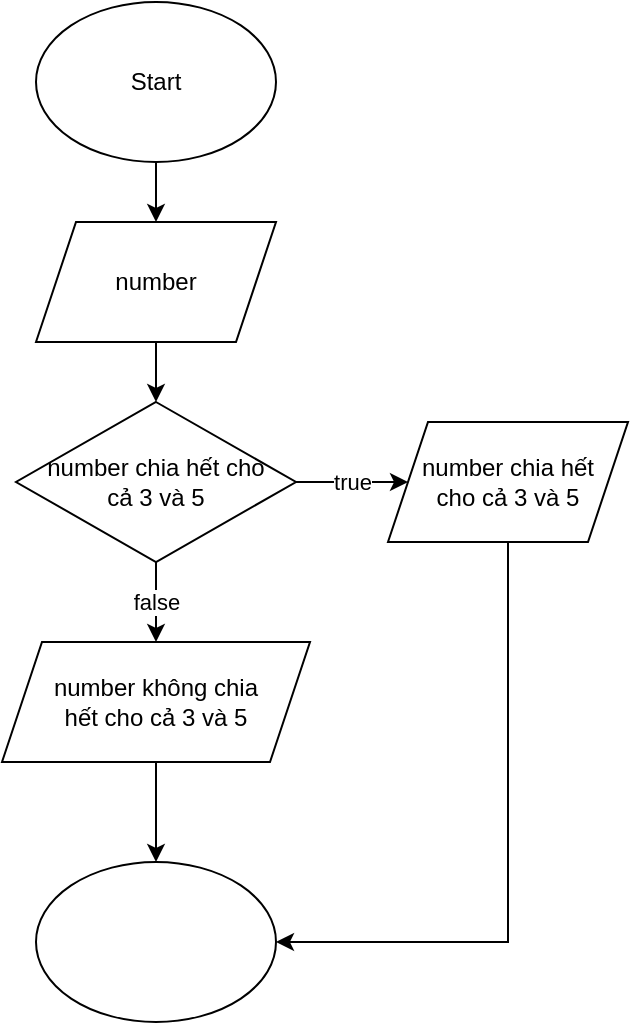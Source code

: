 <mxfile version="22.1.0" type="device">
  <diagram id="C5RBs43oDa-KdzZeNtuy" name="Page-1">
    <mxGraphModel dx="1006" dy="566" grid="1" gridSize="10" guides="1" tooltips="1" connect="1" arrows="1" fold="1" page="1" pageScale="1" pageWidth="827" pageHeight="1169" math="0" shadow="0">
      <root>
        <mxCell id="WIyWlLk6GJQsqaUBKTNV-0" />
        <mxCell id="WIyWlLk6GJQsqaUBKTNV-1" parent="WIyWlLk6GJQsqaUBKTNV-0" />
        <mxCell id="S-ZESiFdHlLMwPoutyLJ-3" value="" style="edgeStyle=orthogonalEdgeStyle;rounded=0;orthogonalLoop=1;jettySize=auto;html=1;" edge="1" parent="WIyWlLk6GJQsqaUBKTNV-1" source="S-ZESiFdHlLMwPoutyLJ-1" target="S-ZESiFdHlLMwPoutyLJ-2">
          <mxGeometry relative="1" as="geometry" />
        </mxCell>
        <mxCell id="S-ZESiFdHlLMwPoutyLJ-1" value="Start" style="ellipse;whiteSpace=wrap;html=1;" vertex="1" parent="WIyWlLk6GJQsqaUBKTNV-1">
          <mxGeometry x="354" width="120" height="80" as="geometry" />
        </mxCell>
        <mxCell id="S-ZESiFdHlLMwPoutyLJ-5" value="" style="edgeStyle=orthogonalEdgeStyle;rounded=0;orthogonalLoop=1;jettySize=auto;html=1;" edge="1" parent="WIyWlLk6GJQsqaUBKTNV-1" source="S-ZESiFdHlLMwPoutyLJ-2" target="S-ZESiFdHlLMwPoutyLJ-4">
          <mxGeometry relative="1" as="geometry" />
        </mxCell>
        <mxCell id="S-ZESiFdHlLMwPoutyLJ-2" value="number" style="shape=parallelogram;perimeter=parallelogramPerimeter;whiteSpace=wrap;html=1;fixedSize=1;" vertex="1" parent="WIyWlLk6GJQsqaUBKTNV-1">
          <mxGeometry x="354" y="110" width="120" height="60" as="geometry" />
        </mxCell>
        <mxCell id="S-ZESiFdHlLMwPoutyLJ-12" value="false" style="edgeStyle=orthogonalEdgeStyle;rounded=0;orthogonalLoop=1;jettySize=auto;html=1;" edge="1" parent="WIyWlLk6GJQsqaUBKTNV-1" source="S-ZESiFdHlLMwPoutyLJ-4" target="S-ZESiFdHlLMwPoutyLJ-11">
          <mxGeometry relative="1" as="geometry" />
        </mxCell>
        <mxCell id="S-ZESiFdHlLMwPoutyLJ-13" value="true" style="edgeStyle=orthogonalEdgeStyle;rounded=0;orthogonalLoop=1;jettySize=auto;html=1;" edge="1" parent="WIyWlLk6GJQsqaUBKTNV-1" source="S-ZESiFdHlLMwPoutyLJ-4" target="S-ZESiFdHlLMwPoutyLJ-10">
          <mxGeometry relative="1" as="geometry" />
        </mxCell>
        <mxCell id="S-ZESiFdHlLMwPoutyLJ-4" value="number chia hết cho&lt;br&gt;cả 3 và 5" style="rhombus;whiteSpace=wrap;html=1;" vertex="1" parent="WIyWlLk6GJQsqaUBKTNV-1">
          <mxGeometry x="344" y="200" width="140" height="80" as="geometry" />
        </mxCell>
        <mxCell id="S-ZESiFdHlLMwPoutyLJ-16" style="edgeStyle=orthogonalEdgeStyle;rounded=0;orthogonalLoop=1;jettySize=auto;html=1;exitX=0.5;exitY=1;exitDx=0;exitDy=0;entryX=1;entryY=0.5;entryDx=0;entryDy=0;" edge="1" parent="WIyWlLk6GJQsqaUBKTNV-1" source="S-ZESiFdHlLMwPoutyLJ-10" target="S-ZESiFdHlLMwPoutyLJ-14">
          <mxGeometry relative="1" as="geometry" />
        </mxCell>
        <mxCell id="S-ZESiFdHlLMwPoutyLJ-10" value="number chia hết&lt;br&gt;cho cả 3 và 5" style="shape=parallelogram;perimeter=parallelogramPerimeter;whiteSpace=wrap;html=1;fixedSize=1;" vertex="1" parent="WIyWlLk6GJQsqaUBKTNV-1">
          <mxGeometry x="530" y="210" width="120" height="60" as="geometry" />
        </mxCell>
        <mxCell id="S-ZESiFdHlLMwPoutyLJ-15" value="" style="edgeStyle=orthogonalEdgeStyle;rounded=0;orthogonalLoop=1;jettySize=auto;html=1;" edge="1" parent="WIyWlLk6GJQsqaUBKTNV-1" source="S-ZESiFdHlLMwPoutyLJ-11" target="S-ZESiFdHlLMwPoutyLJ-14">
          <mxGeometry relative="1" as="geometry" />
        </mxCell>
        <mxCell id="S-ZESiFdHlLMwPoutyLJ-11" value="number không chia&lt;br&gt;hết cho cả 3 và 5" style="shape=parallelogram;perimeter=parallelogramPerimeter;whiteSpace=wrap;html=1;fixedSize=1;" vertex="1" parent="WIyWlLk6GJQsqaUBKTNV-1">
          <mxGeometry x="337" y="320" width="154" height="60" as="geometry" />
        </mxCell>
        <mxCell id="S-ZESiFdHlLMwPoutyLJ-14" value="" style="ellipse;whiteSpace=wrap;html=1;" vertex="1" parent="WIyWlLk6GJQsqaUBKTNV-1">
          <mxGeometry x="354" y="430" width="120" height="80" as="geometry" />
        </mxCell>
      </root>
    </mxGraphModel>
  </diagram>
</mxfile>
